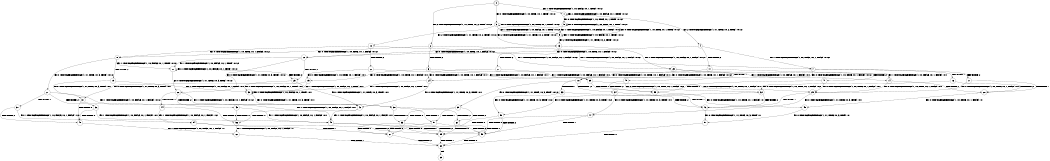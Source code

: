 digraph BCG {
size = "7, 10.5";
center = TRUE;
node [shape = circle];
0 [peripheries = 2];
0 -> 1 [label = "EX !1 !ATOMIC_EXCH_BRANCH (1, +0, FALSE, +0, 1, TRUE) !:0:1:2:"];
0 -> 2 [label = "EX !2 !ATOMIC_EXCH_BRANCH (1, +1, TRUE, +0, 2, TRUE) !:0:1:2:"];
0 -> 3 [label = "EX !0 !ATOMIC_EXCH_BRANCH (1, +0, TRUE, +0, 1, TRUE) !:0:1:2:"];
1 -> 4 [label = "EX !2 !ATOMIC_EXCH_BRANCH (1, +1, TRUE, +0, 2, TRUE) !:0:1:2:"];
1 -> 5 [label = "EX !0 !ATOMIC_EXCH_BRANCH (1, +0, TRUE, +0, 1, TRUE) !:0:1:2:"];
1 -> 1 [label = "EX !1 !ATOMIC_EXCH_BRANCH (1, +0, FALSE, +0, 1, TRUE) !:0:1:2:"];
2 -> 6 [label = "TERMINATE !2"];
2 -> 7 [label = "EX !1 !ATOMIC_EXCH_BRANCH (1, +0, FALSE, +0, 1, FALSE) !:0:1:2:"];
2 -> 8 [label = "EX !0 !ATOMIC_EXCH_BRANCH (1, +0, TRUE, +0, 1, FALSE) !:0:1:2:"];
3 -> 9 [label = "EX !1 !ATOMIC_EXCH_BRANCH (1, +0, FALSE, +0, 1, TRUE) !:0:1:2:"];
3 -> 10 [label = "EX !2 !ATOMIC_EXCH_BRANCH (1, +1, TRUE, +0, 2, TRUE) !:0:1:2:"];
3 -> 3 [label = "EX !0 !ATOMIC_EXCH_BRANCH (1, +0, TRUE, +0, 1, TRUE) !:0:1:2:"];
4 -> 11 [label = "TERMINATE !2"];
4 -> 12 [label = "EX !0 !ATOMIC_EXCH_BRANCH (1, +0, TRUE, +0, 1, FALSE) !:0:1:2:"];
4 -> 7 [label = "EX !1 !ATOMIC_EXCH_BRANCH (1, +0, FALSE, +0, 1, FALSE) !:0:1:2:"];
5 -> 13 [label = "EX !2 !ATOMIC_EXCH_BRANCH (1, +1, TRUE, +0, 2, TRUE) !:0:1:2:"];
5 -> 9 [label = "EX !1 !ATOMIC_EXCH_BRANCH (1, +0, FALSE, +0, 1, TRUE) !:0:1:2:"];
5 -> 5 [label = "EX !0 !ATOMIC_EXCH_BRANCH (1, +0, TRUE, +0, 1, TRUE) !:0:1:2:"];
6 -> 14 [label = "EX !1 !ATOMIC_EXCH_BRANCH (1, +0, FALSE, +0, 1, FALSE) !:0:1:"];
6 -> 15 [label = "EX !0 !ATOMIC_EXCH_BRANCH (1, +0, TRUE, +0, 1, FALSE) !:0:1:"];
7 -> 16 [label = "TERMINATE !1"];
7 -> 17 [label = "TERMINATE !2"];
7 -> 18 [label = "EX !0 !ATOMIC_EXCH_BRANCH (1, +0, TRUE, +0, 1, FALSE) !:0:1:2:"];
8 -> 19 [label = "TERMINATE !2"];
8 -> 20 [label = "EX !1 !ATOMIC_EXCH_BRANCH (1, +0, FALSE, +0, 1, TRUE) !:0:1:2:"];
8 -> 21 [label = "EX !0 !ATOMIC_EXCH_BRANCH (1, +1, TRUE, +0, 3, TRUE) !:0:1:2:"];
9 -> 13 [label = "EX !2 !ATOMIC_EXCH_BRANCH (1, +1, TRUE, +0, 2, TRUE) !:0:1:2:"];
9 -> 9 [label = "EX !1 !ATOMIC_EXCH_BRANCH (1, +0, FALSE, +0, 1, TRUE) !:0:1:2:"];
9 -> 5 [label = "EX !0 !ATOMIC_EXCH_BRANCH (1, +0, TRUE, +0, 1, TRUE) !:0:1:2:"];
10 -> 22 [label = "TERMINATE !2"];
10 -> 23 [label = "EX !1 !ATOMIC_EXCH_BRANCH (1, +0, FALSE, +0, 1, FALSE) !:0:1:2:"];
10 -> 8 [label = "EX !0 !ATOMIC_EXCH_BRANCH (1, +0, TRUE, +0, 1, FALSE) !:0:1:2:"];
11 -> 24 [label = "EX !0 !ATOMIC_EXCH_BRANCH (1, +0, TRUE, +0, 1, FALSE) !:0:1:"];
11 -> 14 [label = "EX !1 !ATOMIC_EXCH_BRANCH (1, +0, FALSE, +0, 1, FALSE) !:0:1:"];
12 -> 25 [label = "TERMINATE !2"];
12 -> 20 [label = "EX !1 !ATOMIC_EXCH_BRANCH (1, +0, FALSE, +0, 1, TRUE) !:0:1:2:"];
12 -> 26 [label = "EX !0 !ATOMIC_EXCH_BRANCH (1, +1, TRUE, +0, 3, TRUE) !:0:1:2:"];
13 -> 27 [label = "TERMINATE !2"];
13 -> 23 [label = "EX !1 !ATOMIC_EXCH_BRANCH (1, +0, FALSE, +0, 1, FALSE) !:0:1:2:"];
13 -> 12 [label = "EX !0 !ATOMIC_EXCH_BRANCH (1, +0, TRUE, +0, 1, FALSE) !:0:1:2:"];
14 -> 28 [label = "TERMINATE !1"];
14 -> 29 [label = "EX !0 !ATOMIC_EXCH_BRANCH (1, +0, TRUE, +0, 1, FALSE) !:0:1:"];
15 -> 30 [label = "EX !1 !ATOMIC_EXCH_BRANCH (1, +0, FALSE, +0, 1, TRUE) !:0:1:"];
15 -> 31 [label = "EX !0 !ATOMIC_EXCH_BRANCH (1, +1, TRUE, +0, 3, TRUE) !:0:1:"];
16 -> 28 [label = "TERMINATE !2"];
16 -> 32 [label = "EX !0 !ATOMIC_EXCH_BRANCH (1, +0, TRUE, +0, 1, FALSE) !:0:2:"];
17 -> 28 [label = "TERMINATE !1"];
17 -> 29 [label = "EX !0 !ATOMIC_EXCH_BRANCH (1, +0, TRUE, +0, 1, FALSE) !:0:1:"];
18 -> 33 [label = "TERMINATE !1"];
18 -> 34 [label = "TERMINATE !2"];
18 -> 35 [label = "EX !0 !ATOMIC_EXCH_BRANCH (1, +1, TRUE, +0, 3, TRUE) !:0:1:2:"];
19 -> 30 [label = "EX !1 !ATOMIC_EXCH_BRANCH (1, +0, FALSE, +0, 1, TRUE) !:0:1:"];
19 -> 31 [label = "EX !0 !ATOMIC_EXCH_BRANCH (1, +1, TRUE, +0, 3, TRUE) !:0:1:"];
20 -> 25 [label = "TERMINATE !2"];
20 -> 20 [label = "EX !1 !ATOMIC_EXCH_BRANCH (1, +0, FALSE, +0, 1, TRUE) !:0:1:2:"];
20 -> 26 [label = "EX !0 !ATOMIC_EXCH_BRANCH (1, +1, TRUE, +0, 3, TRUE) !:0:1:2:"];
21 -> 36 [label = "TERMINATE !2"];
21 -> 37 [label = "TERMINATE !0"];
21 -> 38 [label = "EX !1 !ATOMIC_EXCH_BRANCH (1, +0, FALSE, +0, 1, FALSE) !:0:1:2:"];
22 -> 39 [label = "EX !1 !ATOMIC_EXCH_BRANCH (1, +0, FALSE, +0, 1, FALSE) !:0:1:"];
22 -> 15 [label = "EX !0 !ATOMIC_EXCH_BRANCH (1, +0, TRUE, +0, 1, FALSE) !:0:1:"];
23 -> 40 [label = "TERMINATE !1"];
23 -> 41 [label = "TERMINATE !2"];
23 -> 18 [label = "EX !0 !ATOMIC_EXCH_BRANCH (1, +0, TRUE, +0, 1, FALSE) !:0:1:2:"];
24 -> 30 [label = "EX !1 !ATOMIC_EXCH_BRANCH (1, +0, FALSE, +0, 1, TRUE) !:0:1:"];
24 -> 42 [label = "EX !0 !ATOMIC_EXCH_BRANCH (1, +1, TRUE, +0, 3, TRUE) !:0:1:"];
25 -> 30 [label = "EX !1 !ATOMIC_EXCH_BRANCH (1, +0, FALSE, +0, 1, TRUE) !:0:1:"];
25 -> 42 [label = "EX !0 !ATOMIC_EXCH_BRANCH (1, +1, TRUE, +0, 3, TRUE) !:0:1:"];
26 -> 43 [label = "TERMINATE !2"];
26 -> 44 [label = "TERMINATE !0"];
26 -> 38 [label = "EX !1 !ATOMIC_EXCH_BRANCH (1, +0, FALSE, +0, 1, FALSE) !:0:1:2:"];
27 -> 39 [label = "EX !1 !ATOMIC_EXCH_BRANCH (1, +0, FALSE, +0, 1, FALSE) !:0:1:"];
27 -> 24 [label = "EX !0 !ATOMIC_EXCH_BRANCH (1, +0, TRUE, +0, 1, FALSE) !:0:1:"];
28 -> 45 [label = "EX !0 !ATOMIC_EXCH_BRANCH (1, +0, TRUE, +0, 1, FALSE) !:0:"];
29 -> 46 [label = "TERMINATE !1"];
29 -> 47 [label = "EX !0 !ATOMIC_EXCH_BRANCH (1, +1, TRUE, +0, 3, TRUE) !:0:1:"];
30 -> 30 [label = "EX !1 !ATOMIC_EXCH_BRANCH (1, +0, FALSE, +0, 1, TRUE) !:0:1:"];
30 -> 42 [label = "EX !0 !ATOMIC_EXCH_BRANCH (1, +1, TRUE, +0, 3, TRUE) !:0:1:"];
31 -> 48 [label = "TERMINATE !0"];
31 -> 49 [label = "EX !1 !ATOMIC_EXCH_BRANCH (1, +0, FALSE, +0, 1, FALSE) !:0:1:"];
32 -> 46 [label = "TERMINATE !2"];
32 -> 50 [label = "EX !0 !ATOMIC_EXCH_BRANCH (1, +1, TRUE, +0, 3, TRUE) !:0:2:"];
33 -> 46 [label = "TERMINATE !2"];
33 -> 50 [label = "EX !0 !ATOMIC_EXCH_BRANCH (1, +1, TRUE, +0, 3, TRUE) !:0:2:"];
34 -> 46 [label = "TERMINATE !1"];
34 -> 47 [label = "EX !0 !ATOMIC_EXCH_BRANCH (1, +1, TRUE, +0, 3, TRUE) !:0:1:"];
35 -> 51 [label = "TERMINATE !1"];
35 -> 52 [label = "TERMINATE !2"];
35 -> 53 [label = "TERMINATE !0"];
36 -> 48 [label = "TERMINATE !0"];
36 -> 49 [label = "EX !1 !ATOMIC_EXCH_BRANCH (1, +0, FALSE, +0, 1, FALSE) !:0:1:"];
37 -> 48 [label = "TERMINATE !2"];
37 -> 54 [label = "EX !1 !ATOMIC_EXCH_BRANCH (1, +0, FALSE, +0, 1, FALSE) !:1:2:"];
38 -> 51 [label = "TERMINATE !1"];
38 -> 52 [label = "TERMINATE !2"];
38 -> 53 [label = "TERMINATE !0"];
39 -> 55 [label = "TERMINATE !1"];
39 -> 29 [label = "EX !0 !ATOMIC_EXCH_BRANCH (1, +0, TRUE, +0, 1, FALSE) !:0:1:"];
40 -> 55 [label = "TERMINATE !2"];
40 -> 32 [label = "EX !0 !ATOMIC_EXCH_BRANCH (1, +0, TRUE, +0, 1, FALSE) !:0:2:"];
41 -> 55 [label = "TERMINATE !1"];
41 -> 29 [label = "EX !0 !ATOMIC_EXCH_BRANCH (1, +0, TRUE, +0, 1, FALSE) !:0:1:"];
42 -> 56 [label = "TERMINATE !0"];
42 -> 49 [label = "EX !1 !ATOMIC_EXCH_BRANCH (1, +0, FALSE, +0, 1, FALSE) !:0:1:"];
43 -> 56 [label = "TERMINATE !0"];
43 -> 49 [label = "EX !1 !ATOMIC_EXCH_BRANCH (1, +0, FALSE, +0, 1, FALSE) !:0:1:"];
44 -> 56 [label = "TERMINATE !2"];
44 -> 54 [label = "EX !1 !ATOMIC_EXCH_BRANCH (1, +0, FALSE, +0, 1, FALSE) !:1:2:"];
45 -> 57 [label = "EX !0 !ATOMIC_EXCH_BRANCH (1, +1, TRUE, +0, 3, TRUE) !:0:"];
46 -> 57 [label = "EX !0 !ATOMIC_EXCH_BRANCH (1, +1, TRUE, +0, 3, TRUE) !:0:"];
47 -> 58 [label = "TERMINATE !1"];
47 -> 59 [label = "TERMINATE !0"];
48 -> 60 [label = "EX !1 !ATOMIC_EXCH_BRANCH (1, +0, FALSE, +0, 1, FALSE) !:1:"];
49 -> 58 [label = "TERMINATE !1"];
49 -> 59 [label = "TERMINATE !0"];
50 -> 58 [label = "TERMINATE !2"];
50 -> 61 [label = "TERMINATE !0"];
51 -> 58 [label = "TERMINATE !2"];
51 -> 61 [label = "TERMINATE !0"];
52 -> 58 [label = "TERMINATE !1"];
52 -> 59 [label = "TERMINATE !0"];
53 -> 61 [label = "TERMINATE !1"];
53 -> 59 [label = "TERMINATE !2"];
54 -> 61 [label = "TERMINATE !1"];
54 -> 59 [label = "TERMINATE !2"];
55 -> 45 [label = "EX !0 !ATOMIC_EXCH_BRANCH (1, +0, TRUE, +0, 1, FALSE) !:0:"];
56 -> 60 [label = "EX !1 !ATOMIC_EXCH_BRANCH (1, +0, FALSE, +0, 1, FALSE) !:1:"];
57 -> 62 [label = "TERMINATE !0"];
58 -> 62 [label = "TERMINATE !0"];
59 -> 62 [label = "TERMINATE !1"];
60 -> 62 [label = "TERMINATE !1"];
61 -> 62 [label = "TERMINATE !2"];
62 -> 63 [label = "exit"];
}

